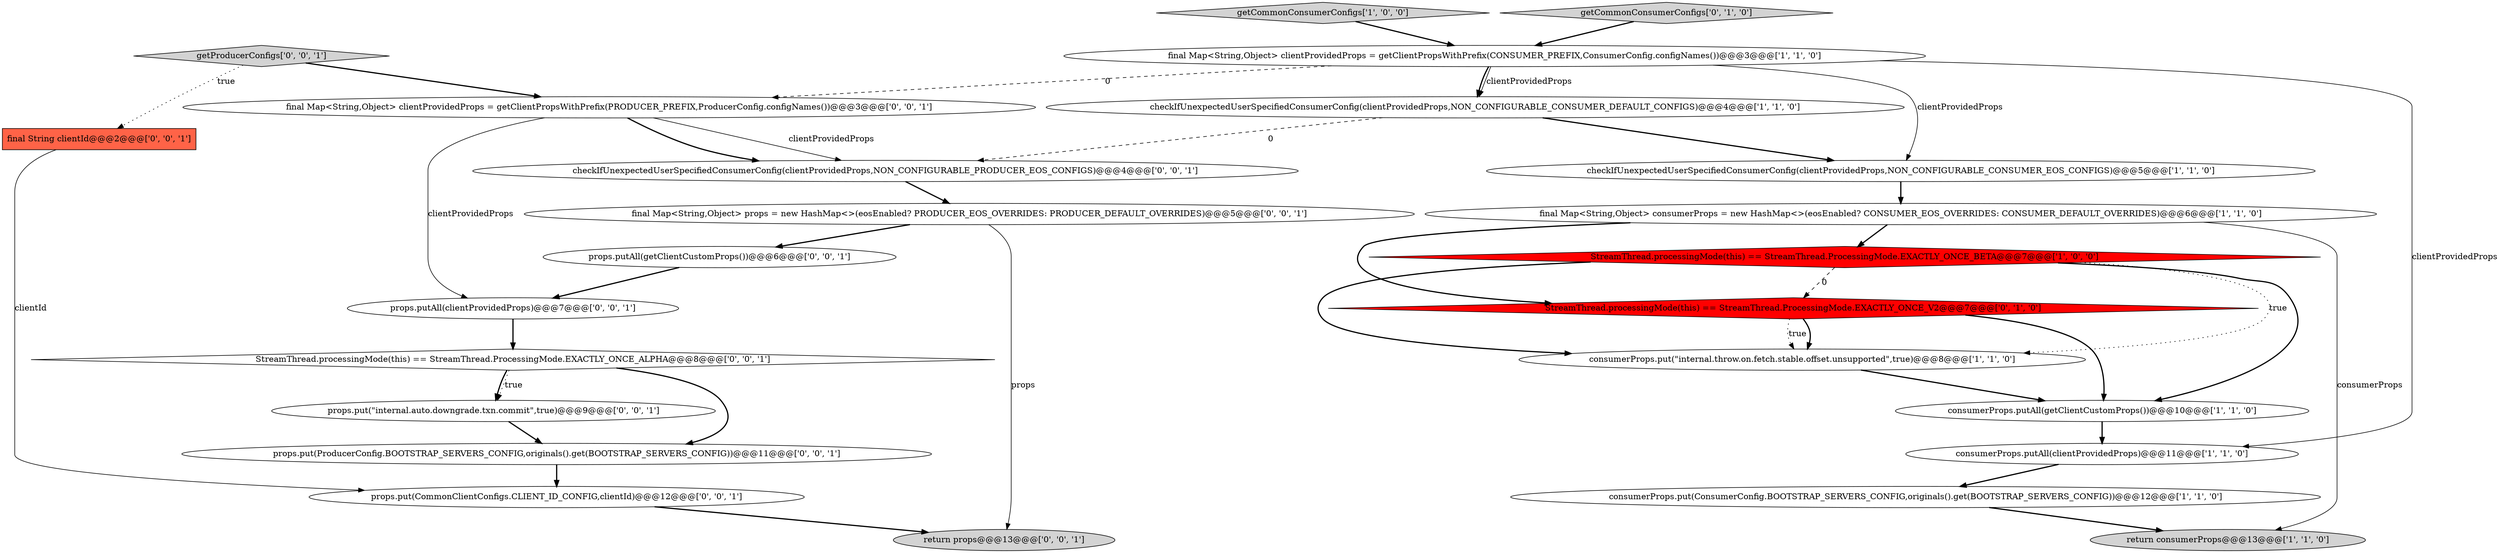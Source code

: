 digraph {
10 [style = filled, label = "return consumerProps@@@13@@@['1', '1', '0']", fillcolor = lightgray, shape = ellipse image = "AAA0AAABBB1BBB"];
16 [style = filled, label = "props.putAll(clientProvidedProps)@@@7@@@['0', '0', '1']", fillcolor = white, shape = ellipse image = "AAA0AAABBB3BBB"];
13 [style = filled, label = "return props@@@13@@@['0', '0', '1']", fillcolor = lightgray, shape = ellipse image = "AAA0AAABBB3BBB"];
19 [style = filled, label = "props.putAll(getClientCustomProps())@@@6@@@['0', '0', '1']", fillcolor = white, shape = ellipse image = "AAA0AAABBB3BBB"];
17 [style = filled, label = "final Map<String,Object> clientProvidedProps = getClientPropsWithPrefix(PRODUCER_PREFIX,ProducerConfig.configNames())@@@3@@@['0', '0', '1']", fillcolor = white, shape = ellipse image = "AAA0AAABBB3BBB"];
21 [style = filled, label = "props.put(ProducerConfig.BOOTSTRAP_SERVERS_CONFIG,originals().get(BOOTSTRAP_SERVERS_CONFIG))@@@11@@@['0', '0', '1']", fillcolor = white, shape = ellipse image = "AAA0AAABBB3BBB"];
24 [style = filled, label = "StreamThread.processingMode(this) == StreamThread.ProcessingMode.EXACTLY_ONCE_ALPHA@@@8@@@['0', '0', '1']", fillcolor = white, shape = diamond image = "AAA0AAABBB3BBB"];
3 [style = filled, label = "checkIfUnexpectedUserSpecifiedConsumerConfig(clientProvidedProps,NON_CONFIGURABLE_CONSUMER_DEFAULT_CONFIGS)@@@4@@@['1', '1', '0']", fillcolor = white, shape = ellipse image = "AAA0AAABBB1BBB"];
6 [style = filled, label = "final Map<String,Object> consumerProps = new HashMap<>(eosEnabled? CONSUMER_EOS_OVERRIDES: CONSUMER_DEFAULT_OVERRIDES)@@@6@@@['1', '1', '0']", fillcolor = white, shape = ellipse image = "AAA0AAABBB1BBB"];
7 [style = filled, label = "getCommonConsumerConfigs['1', '0', '0']", fillcolor = lightgray, shape = diamond image = "AAA0AAABBB1BBB"];
23 [style = filled, label = "props.put(\"internal.auto.downgrade.txn.commit\",true)@@@9@@@['0', '0', '1']", fillcolor = white, shape = ellipse image = "AAA0AAABBB3BBB"];
9 [style = filled, label = "consumerProps.put(\"internal.throw.on.fetch.stable.offset.unsupported\",true)@@@8@@@['1', '1', '0']", fillcolor = white, shape = ellipse image = "AAA0AAABBB1BBB"];
4 [style = filled, label = "consumerProps.putAll(clientProvidedProps)@@@11@@@['1', '1', '0']", fillcolor = white, shape = ellipse image = "AAA0AAABBB1BBB"];
5 [style = filled, label = "final Map<String,Object> clientProvidedProps = getClientPropsWithPrefix(CONSUMER_PREFIX,ConsumerConfig.configNames())@@@3@@@['1', '1', '0']", fillcolor = white, shape = ellipse image = "AAA0AAABBB1BBB"];
18 [style = filled, label = "final Map<String,Object> props = new HashMap<>(eosEnabled? PRODUCER_EOS_OVERRIDES: PRODUCER_DEFAULT_OVERRIDES)@@@5@@@['0', '0', '1']", fillcolor = white, shape = ellipse image = "AAA0AAABBB3BBB"];
0 [style = filled, label = "consumerProps.putAll(getClientCustomProps())@@@10@@@['1', '1', '0']", fillcolor = white, shape = ellipse image = "AAA0AAABBB1BBB"];
15 [style = filled, label = "props.put(CommonClientConfigs.CLIENT_ID_CONFIG,clientId)@@@12@@@['0', '0', '1']", fillcolor = white, shape = ellipse image = "AAA0AAABBB3BBB"];
20 [style = filled, label = "final String clientId@@@2@@@['0', '0', '1']", fillcolor = tomato, shape = box image = "AAA0AAABBB3BBB"];
11 [style = filled, label = "getCommonConsumerConfigs['0', '1', '0']", fillcolor = lightgray, shape = diamond image = "AAA0AAABBB2BBB"];
22 [style = filled, label = "checkIfUnexpectedUserSpecifiedConsumerConfig(clientProvidedProps,NON_CONFIGURABLE_PRODUCER_EOS_CONFIGS)@@@4@@@['0', '0', '1']", fillcolor = white, shape = ellipse image = "AAA0AAABBB3BBB"];
1 [style = filled, label = "consumerProps.put(ConsumerConfig.BOOTSTRAP_SERVERS_CONFIG,originals().get(BOOTSTRAP_SERVERS_CONFIG))@@@12@@@['1', '1', '0']", fillcolor = white, shape = ellipse image = "AAA0AAABBB1BBB"];
12 [style = filled, label = "StreamThread.processingMode(this) == StreamThread.ProcessingMode.EXACTLY_ONCE_V2@@@7@@@['0', '1', '0']", fillcolor = red, shape = diamond image = "AAA1AAABBB2BBB"];
2 [style = filled, label = "checkIfUnexpectedUserSpecifiedConsumerConfig(clientProvidedProps,NON_CONFIGURABLE_CONSUMER_EOS_CONFIGS)@@@5@@@['1', '1', '0']", fillcolor = white, shape = ellipse image = "AAA0AAABBB1BBB"];
14 [style = filled, label = "getProducerConfigs['0', '0', '1']", fillcolor = lightgray, shape = diamond image = "AAA0AAABBB3BBB"];
8 [style = filled, label = "StreamThread.processingMode(this) == StreamThread.ProcessingMode.EXACTLY_ONCE_BETA@@@7@@@['1', '0', '0']", fillcolor = red, shape = diamond image = "AAA1AAABBB1BBB"];
5->3 [style = bold, label=""];
15->13 [style = bold, label=""];
17->22 [style = solid, label="clientProvidedProps"];
9->0 [style = bold, label=""];
2->6 [style = bold, label=""];
16->24 [style = bold, label=""];
21->15 [style = bold, label=""];
18->19 [style = bold, label=""];
14->17 [style = bold, label=""];
8->12 [style = dashed, label="0"];
20->15 [style = solid, label="clientId"];
3->22 [style = dashed, label="0"];
17->22 [style = bold, label=""];
17->16 [style = solid, label="clientProvidedProps"];
12->9 [style = bold, label=""];
12->0 [style = bold, label=""];
6->10 [style = solid, label="consumerProps"];
19->16 [style = bold, label=""];
8->0 [style = bold, label=""];
14->20 [style = dotted, label="true"];
5->4 [style = solid, label="clientProvidedProps"];
11->5 [style = bold, label=""];
7->5 [style = bold, label=""];
22->18 [style = bold, label=""];
24->23 [style = dotted, label="true"];
5->17 [style = dashed, label="0"];
3->2 [style = bold, label=""];
23->21 [style = bold, label=""];
24->21 [style = bold, label=""];
5->3 [style = solid, label="clientProvidedProps"];
0->4 [style = bold, label=""];
6->8 [style = bold, label=""];
8->9 [style = bold, label=""];
5->2 [style = solid, label="clientProvidedProps"];
4->1 [style = bold, label=""];
8->9 [style = dotted, label="true"];
1->10 [style = bold, label=""];
6->12 [style = bold, label=""];
12->9 [style = dotted, label="true"];
24->23 [style = bold, label=""];
18->13 [style = solid, label="props"];
}
